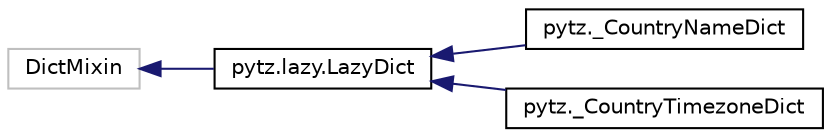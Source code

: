 digraph "Graphical Class Hierarchy"
{
 // LATEX_PDF_SIZE
  edge [fontname="Helvetica",fontsize="10",labelfontname="Helvetica",labelfontsize="10"];
  node [fontname="Helvetica",fontsize="10",shape=record];
  rankdir="LR";
  Node3775 [label="DictMixin",height=0.2,width=0.4,color="grey75", fillcolor="white", style="filled",tooltip=" "];
  Node3775 -> Node0 [dir="back",color="midnightblue",fontsize="10",style="solid",fontname="Helvetica"];
  Node0 [label="pytz.lazy.LazyDict",height=0.2,width=0.4,color="black", fillcolor="white", style="filled",URL="$classpytz_1_1lazy_1_1_lazy_dict.html",tooltip=" "];
  Node0 -> Node1 [dir="back",color="midnightblue",fontsize="10",style="solid",fontname="Helvetica"];
  Node1 [label="pytz._CountryNameDict",height=0.2,width=0.4,color="black", fillcolor="white", style="filled",URL="$classpytz_1_1___country_name_dict.html",tooltip=" "];
  Node0 -> Node2 [dir="back",color="midnightblue",fontsize="10",style="solid",fontname="Helvetica"];
  Node2 [label="pytz._CountryTimezoneDict",height=0.2,width=0.4,color="black", fillcolor="white", style="filled",URL="$classpytz_1_1___country_timezone_dict.html",tooltip=" "];
}
